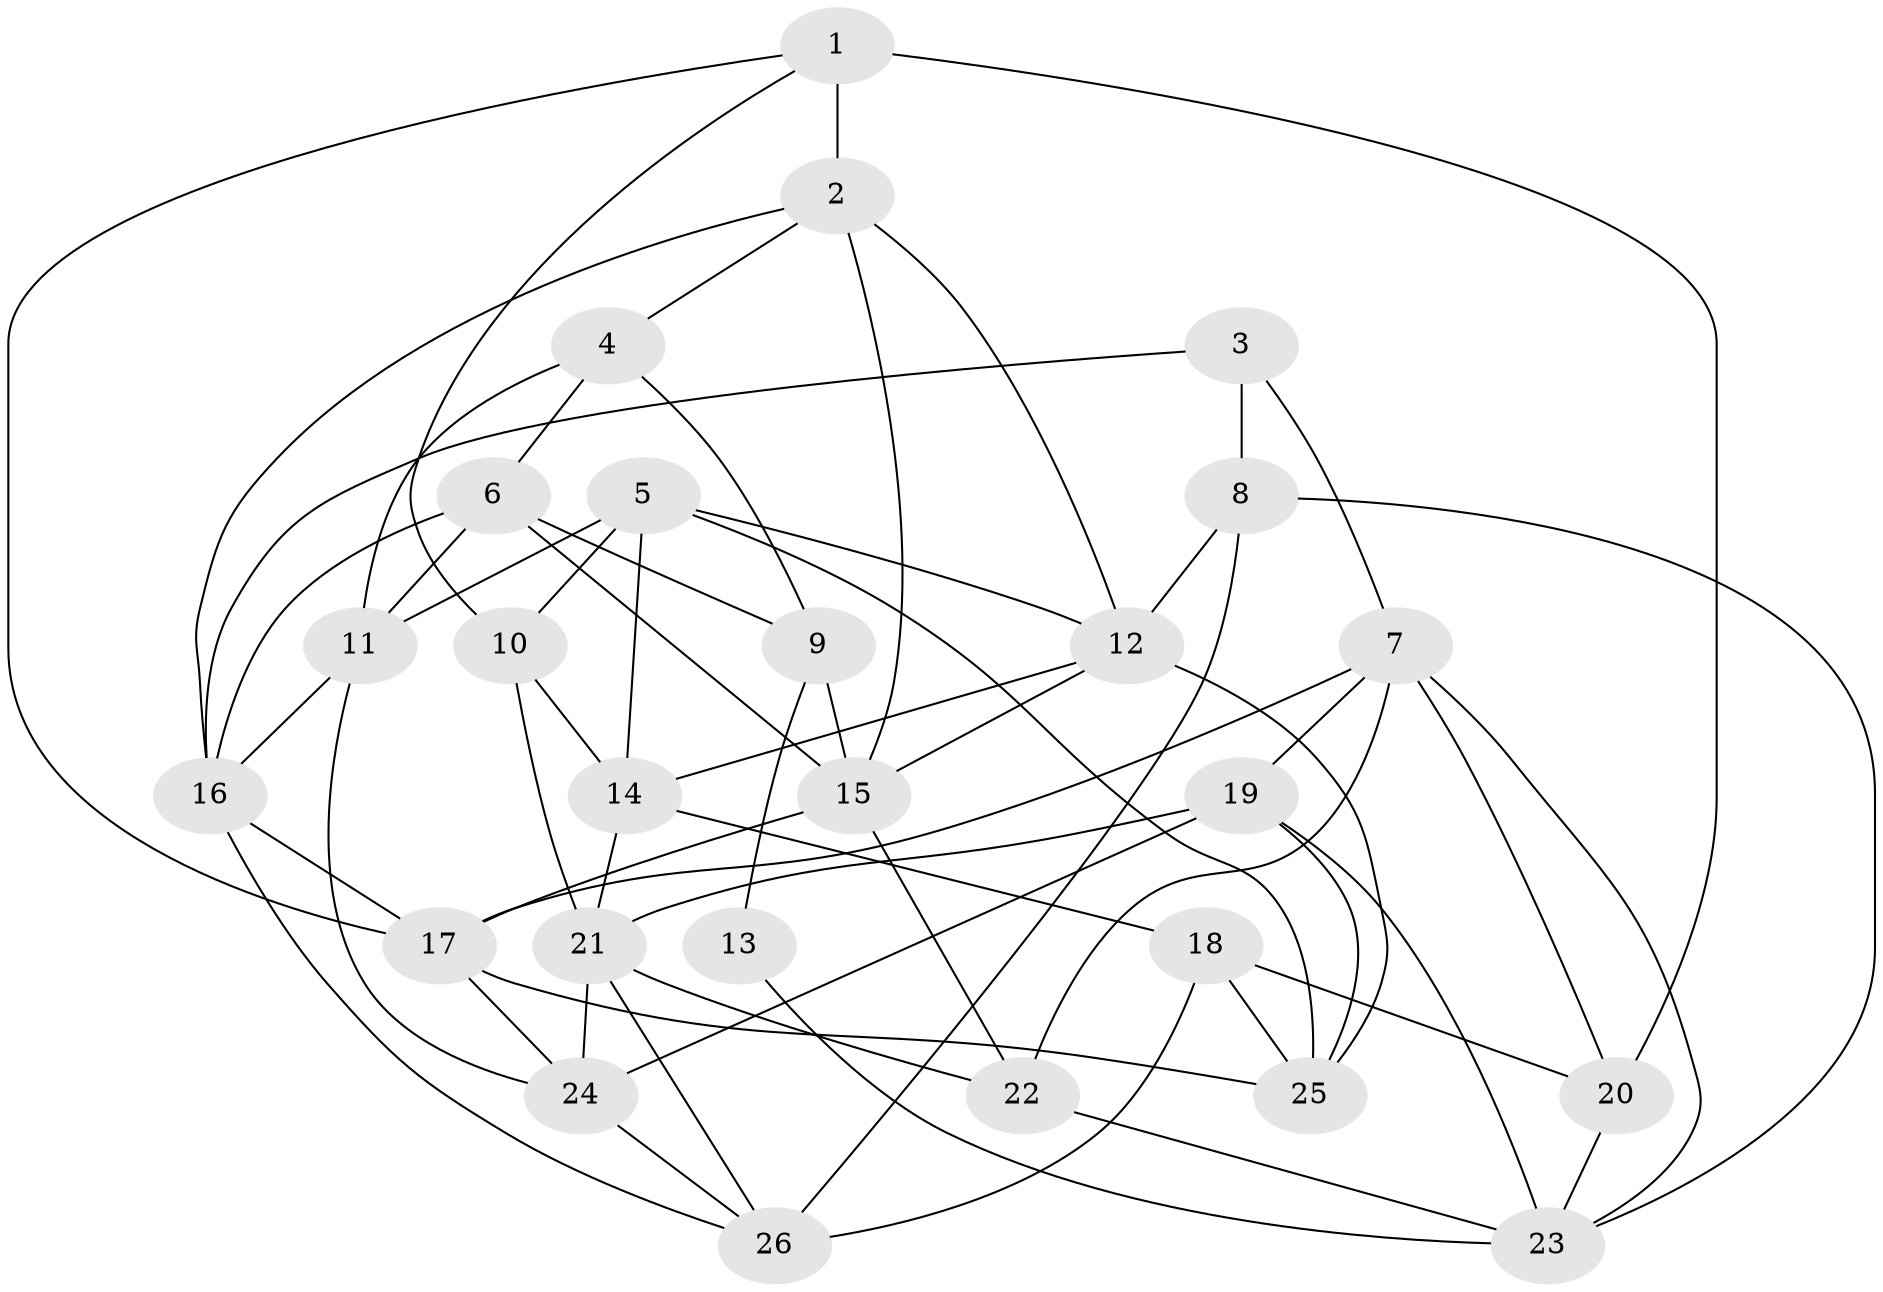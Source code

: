 // original degree distribution, {4: 1.0}
// Generated by graph-tools (version 1.1) at 2025/03/03/09/25 03:03:09]
// undirected, 26 vertices, 62 edges
graph export_dot {
graph [start="1"]
  node [color=gray90,style=filled];
  1;
  2;
  3;
  4;
  5;
  6;
  7;
  8;
  9;
  10;
  11;
  12;
  13;
  14;
  15;
  16;
  17;
  18;
  19;
  20;
  21;
  22;
  23;
  24;
  25;
  26;
  1 -- 2 [weight=2.0];
  1 -- 10 [weight=1.0];
  1 -- 17 [weight=1.0];
  1 -- 20 [weight=2.0];
  2 -- 4 [weight=1.0];
  2 -- 12 [weight=1.0];
  2 -- 15 [weight=1.0];
  2 -- 16 [weight=1.0];
  3 -- 7 [weight=1.0];
  3 -- 8 [weight=2.0];
  3 -- 16 [weight=1.0];
  4 -- 6 [weight=1.0];
  4 -- 9 [weight=1.0];
  4 -- 11 [weight=1.0];
  5 -- 10 [weight=1.0];
  5 -- 11 [weight=2.0];
  5 -- 12 [weight=1.0];
  5 -- 14 [weight=1.0];
  5 -- 25 [weight=1.0];
  6 -- 9 [weight=2.0];
  6 -- 11 [weight=1.0];
  6 -- 15 [weight=1.0];
  6 -- 16 [weight=1.0];
  7 -- 17 [weight=1.0];
  7 -- 19 [weight=1.0];
  7 -- 20 [weight=1.0];
  7 -- 22 [weight=1.0];
  7 -- 23 [weight=1.0];
  8 -- 12 [weight=1.0];
  8 -- 23 [weight=1.0];
  8 -- 26 [weight=2.0];
  9 -- 13 [weight=2.0];
  9 -- 15 [weight=1.0];
  10 -- 14 [weight=1.0];
  10 -- 21 [weight=1.0];
  11 -- 16 [weight=1.0];
  11 -- 24 [weight=1.0];
  12 -- 14 [weight=1.0];
  12 -- 15 [weight=1.0];
  12 -- 25 [weight=1.0];
  13 -- 23 [weight=2.0];
  14 -- 18 [weight=2.0];
  14 -- 21 [weight=1.0];
  15 -- 17 [weight=1.0];
  15 -- 22 [weight=1.0];
  16 -- 17 [weight=1.0];
  16 -- 26 [weight=1.0];
  17 -- 24 [weight=1.0];
  17 -- 25 [weight=1.0];
  18 -- 20 [weight=1.0];
  18 -- 25 [weight=2.0];
  18 -- 26 [weight=1.0];
  19 -- 21 [weight=1.0];
  19 -- 23 [weight=1.0];
  19 -- 24 [weight=2.0];
  19 -- 25 [weight=1.0];
  20 -- 23 [weight=2.0];
  21 -- 22 [weight=1.0];
  21 -- 24 [weight=1.0];
  21 -- 26 [weight=1.0];
  22 -- 23 [weight=1.0];
  24 -- 26 [weight=1.0];
}
